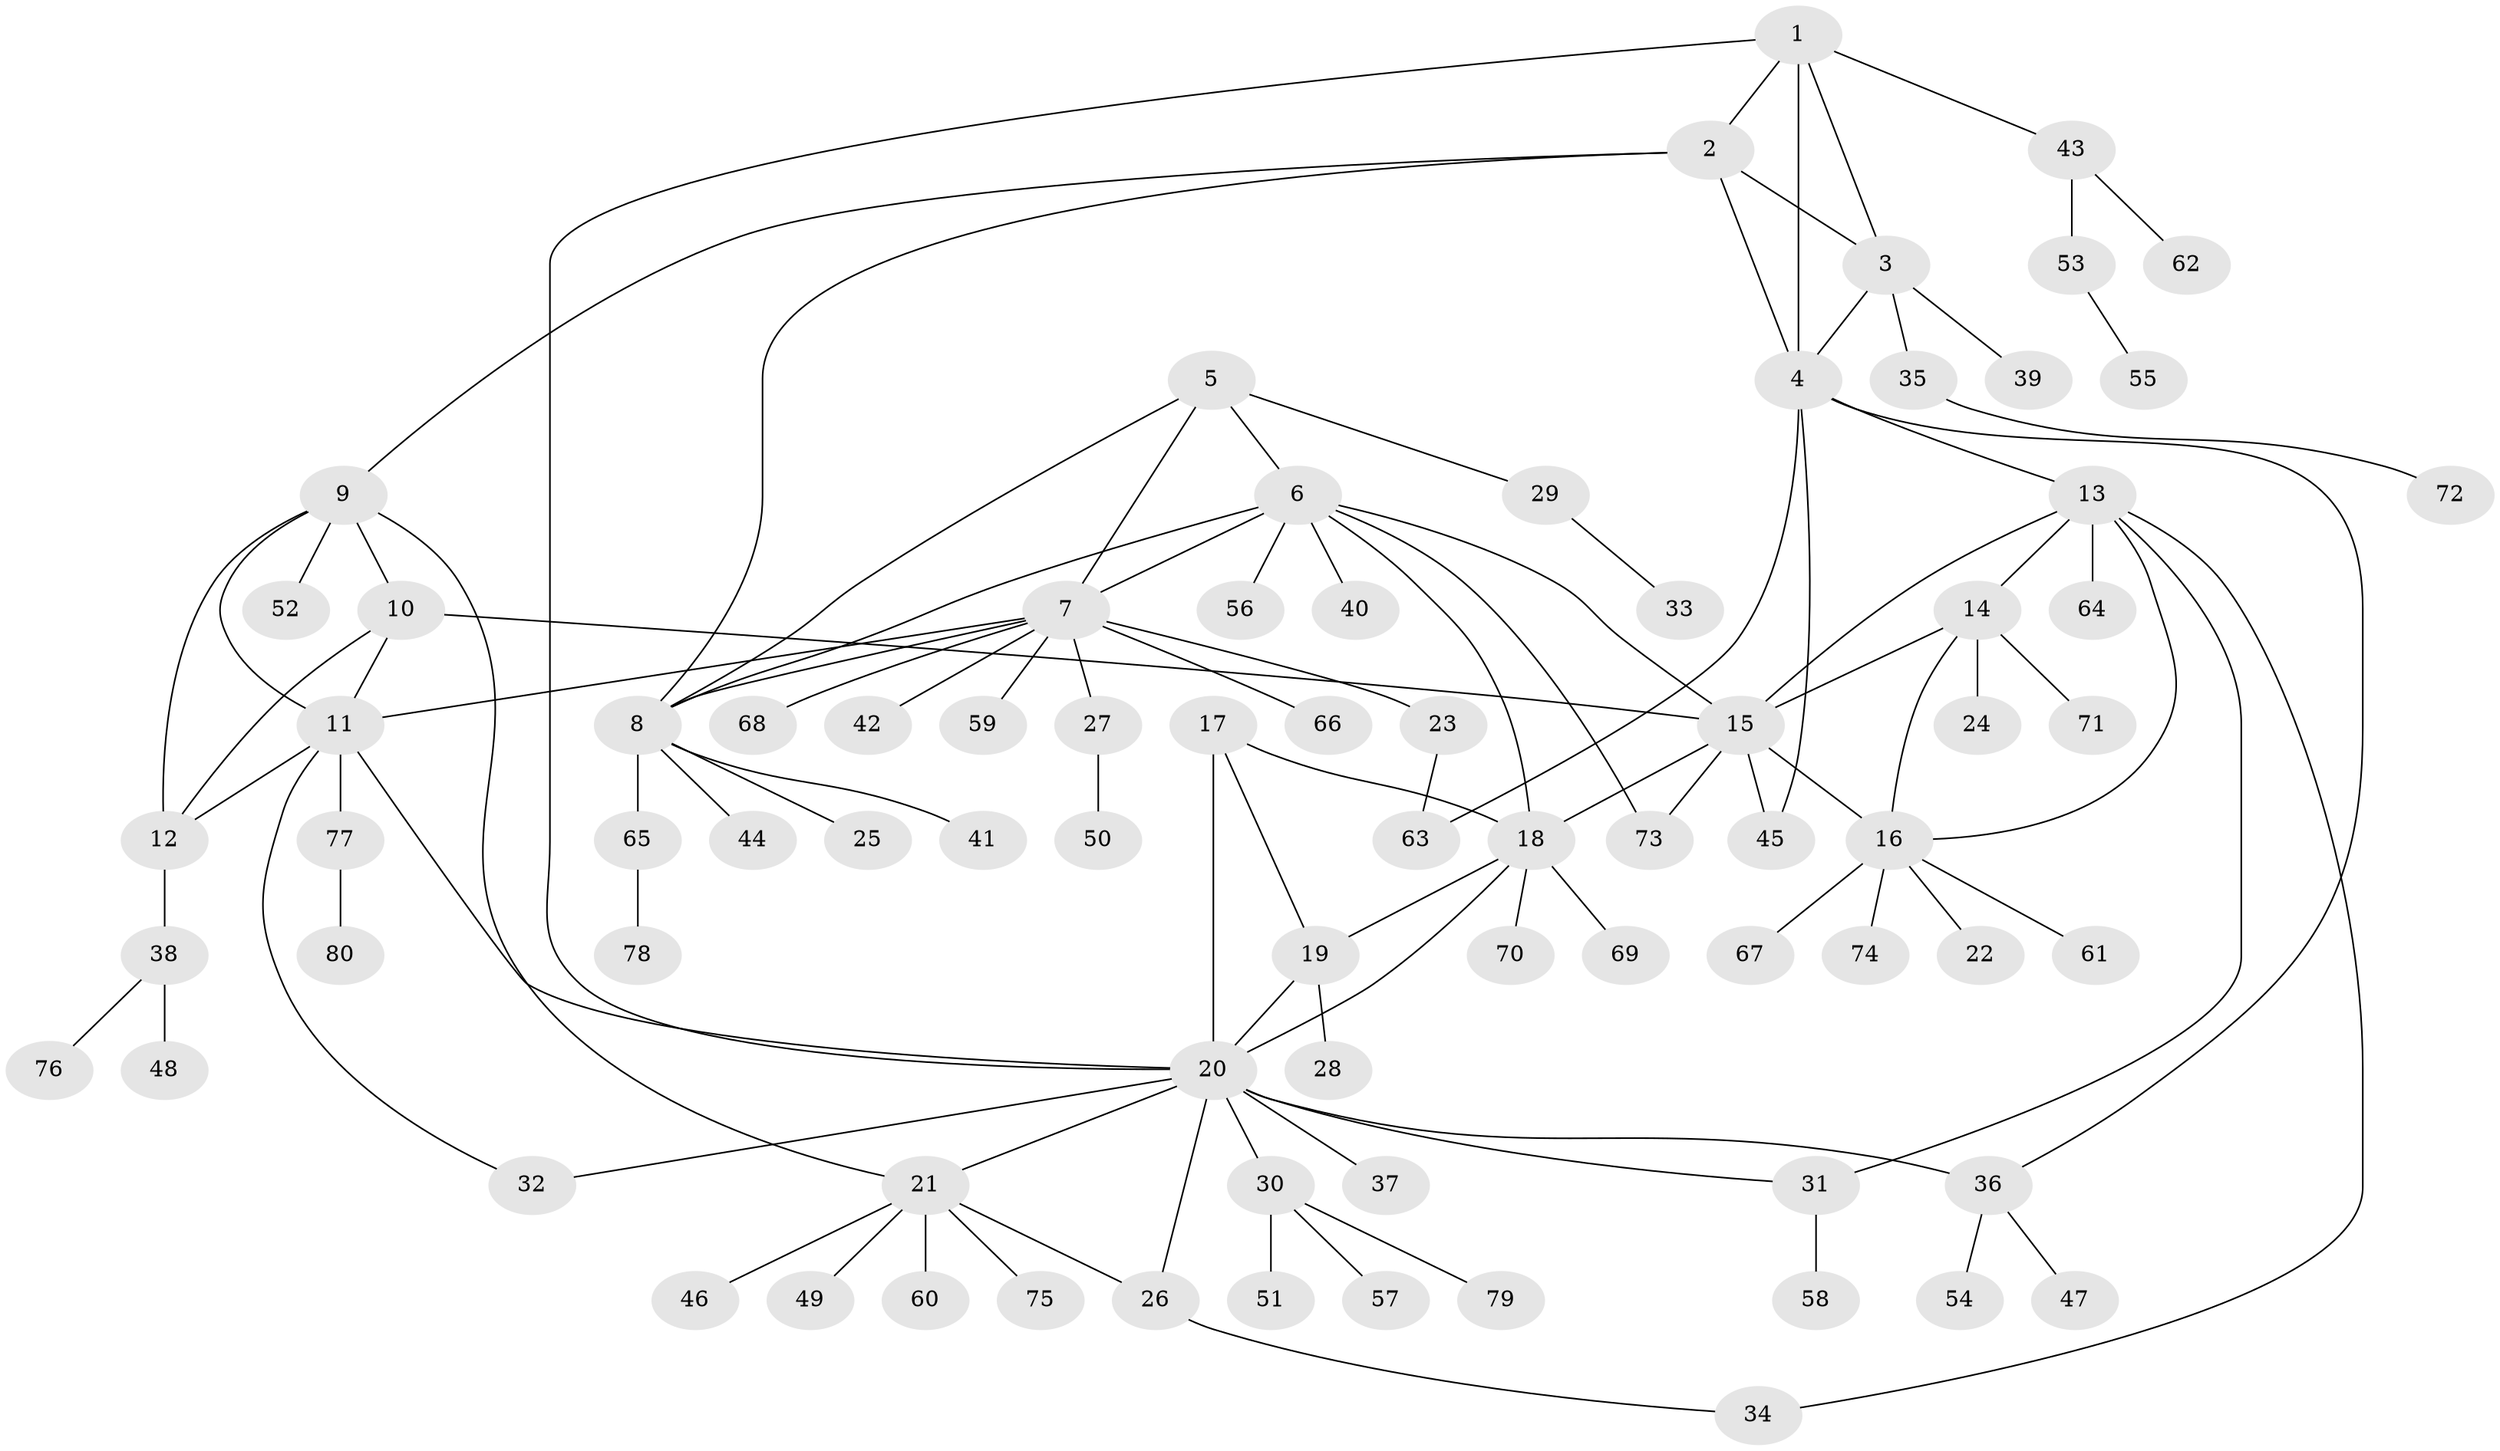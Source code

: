 // coarse degree distribution, {6: 0.09090909090909091, 4: 0.05454545454545454, 7: 0.03636363636363636, 9: 0.05454545454545454, 3: 0.05454545454545454, 2: 0.16363636363636364, 11: 0.01818181818181818, 5: 0.01818181818181818, 1: 0.509090909090909}
// Generated by graph-tools (version 1.1) at 2025/24/03/03/25 07:24:15]
// undirected, 80 vertices, 109 edges
graph export_dot {
graph [start="1"]
  node [color=gray90,style=filled];
  1;
  2;
  3;
  4;
  5;
  6;
  7;
  8;
  9;
  10;
  11;
  12;
  13;
  14;
  15;
  16;
  17;
  18;
  19;
  20;
  21;
  22;
  23;
  24;
  25;
  26;
  27;
  28;
  29;
  30;
  31;
  32;
  33;
  34;
  35;
  36;
  37;
  38;
  39;
  40;
  41;
  42;
  43;
  44;
  45;
  46;
  47;
  48;
  49;
  50;
  51;
  52;
  53;
  54;
  55;
  56;
  57;
  58;
  59;
  60;
  61;
  62;
  63;
  64;
  65;
  66;
  67;
  68;
  69;
  70;
  71;
  72;
  73;
  74;
  75;
  76;
  77;
  78;
  79;
  80;
  1 -- 2;
  1 -- 3;
  1 -- 4;
  1 -- 20;
  1 -- 43;
  2 -- 3;
  2 -- 4;
  2 -- 8;
  2 -- 9;
  3 -- 4;
  3 -- 35;
  3 -- 39;
  4 -- 13;
  4 -- 36;
  4 -- 45;
  4 -- 63;
  5 -- 6;
  5 -- 7;
  5 -- 8;
  5 -- 29;
  6 -- 7;
  6 -- 8;
  6 -- 15;
  6 -- 18;
  6 -- 40;
  6 -- 56;
  6 -- 73;
  7 -- 8;
  7 -- 11;
  7 -- 23;
  7 -- 27;
  7 -- 42;
  7 -- 59;
  7 -- 66;
  7 -- 68;
  8 -- 25;
  8 -- 41;
  8 -- 44;
  8 -- 65;
  9 -- 10;
  9 -- 11;
  9 -- 12;
  9 -- 21;
  9 -- 52;
  10 -- 11;
  10 -- 12;
  10 -- 15;
  11 -- 12;
  11 -- 20;
  11 -- 32;
  11 -- 77;
  12 -- 38;
  13 -- 14;
  13 -- 15;
  13 -- 16;
  13 -- 31;
  13 -- 34;
  13 -- 64;
  14 -- 15;
  14 -- 16;
  14 -- 24;
  14 -- 71;
  15 -- 16;
  15 -- 18;
  15 -- 45;
  15 -- 73;
  16 -- 22;
  16 -- 61;
  16 -- 67;
  16 -- 74;
  17 -- 18;
  17 -- 19;
  17 -- 20;
  18 -- 19;
  18 -- 20;
  18 -- 69;
  18 -- 70;
  19 -- 20;
  19 -- 28;
  20 -- 21;
  20 -- 26;
  20 -- 30;
  20 -- 31;
  20 -- 32;
  20 -- 36;
  20 -- 37;
  21 -- 26;
  21 -- 46;
  21 -- 49;
  21 -- 60;
  21 -- 75;
  23 -- 63;
  26 -- 34;
  27 -- 50;
  29 -- 33;
  30 -- 51;
  30 -- 57;
  30 -- 79;
  31 -- 58;
  35 -- 72;
  36 -- 47;
  36 -- 54;
  38 -- 48;
  38 -- 76;
  43 -- 53;
  43 -- 62;
  53 -- 55;
  65 -- 78;
  77 -- 80;
}
